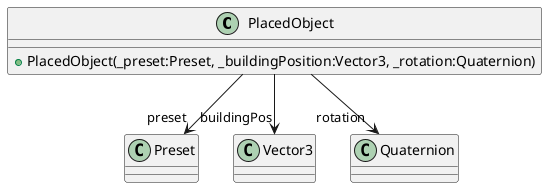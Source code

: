 @startuml
class PlacedObject {
    + PlacedObject(_preset:Preset, _buildingPosition:Vector3, _rotation:Quaternion)
}
PlacedObject --> "preset" Preset
PlacedObject --> "buildingPos" Vector3
PlacedObject --> "rotation" Quaternion
@enduml
